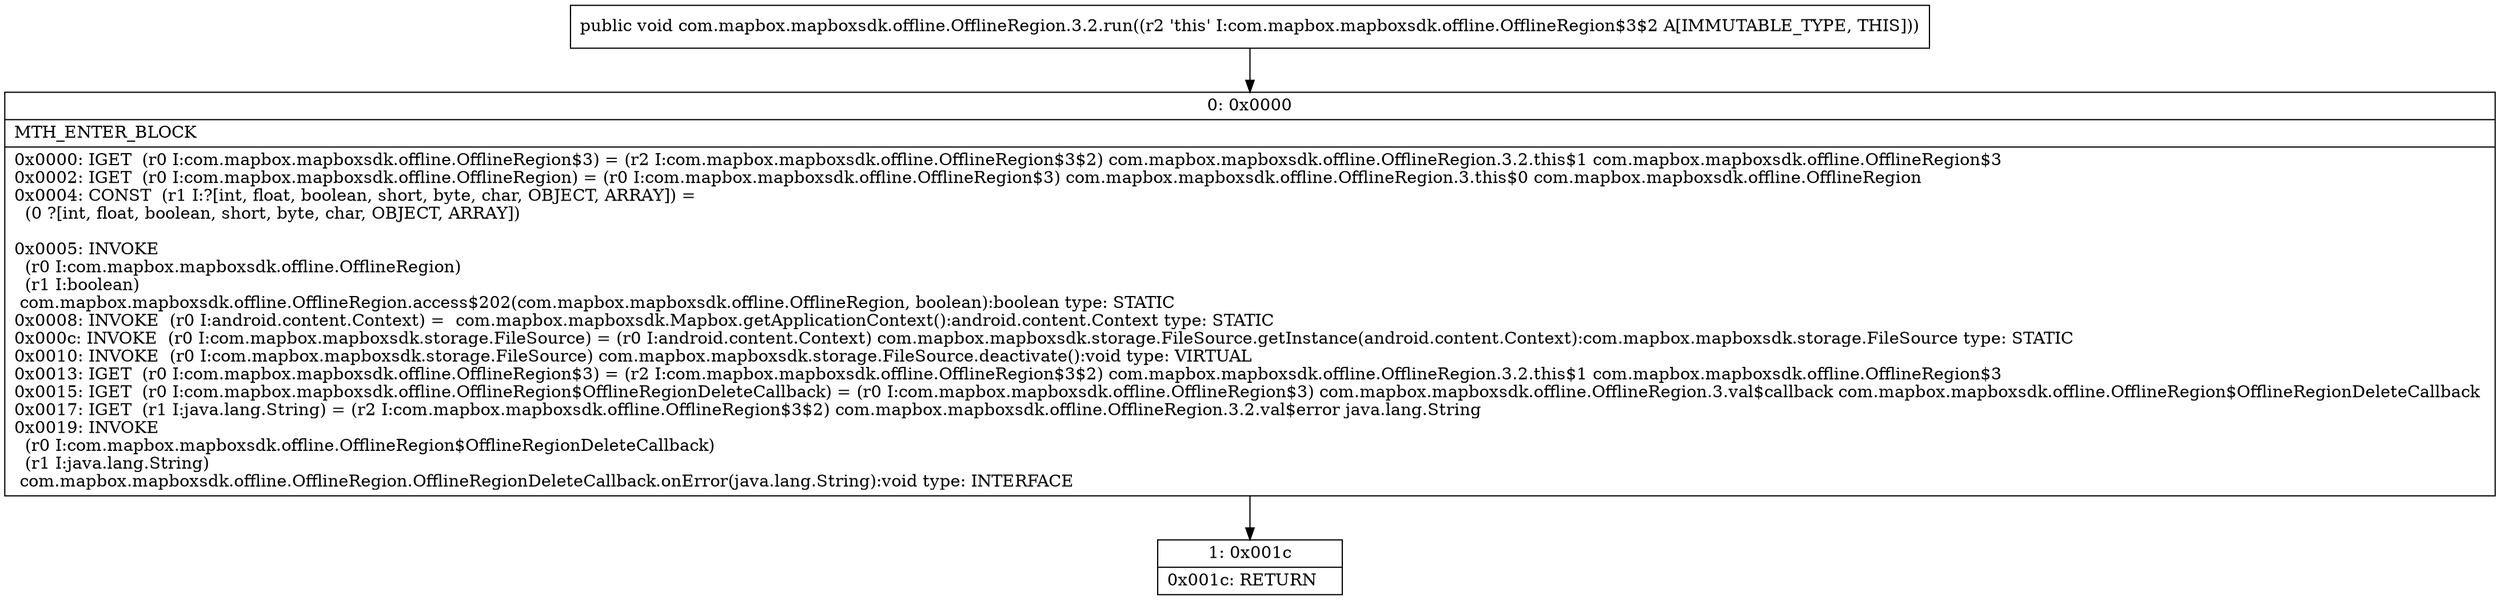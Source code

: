 digraph "CFG forcom.mapbox.mapboxsdk.offline.OfflineRegion.3.2.run()V" {
Node_0 [shape=record,label="{0\:\ 0x0000|MTH_ENTER_BLOCK\l|0x0000: IGET  (r0 I:com.mapbox.mapboxsdk.offline.OfflineRegion$3) = (r2 I:com.mapbox.mapboxsdk.offline.OfflineRegion$3$2) com.mapbox.mapboxsdk.offline.OfflineRegion.3.2.this$1 com.mapbox.mapboxsdk.offline.OfflineRegion$3 \l0x0002: IGET  (r0 I:com.mapbox.mapboxsdk.offline.OfflineRegion) = (r0 I:com.mapbox.mapboxsdk.offline.OfflineRegion$3) com.mapbox.mapboxsdk.offline.OfflineRegion.3.this$0 com.mapbox.mapboxsdk.offline.OfflineRegion \l0x0004: CONST  (r1 I:?[int, float, boolean, short, byte, char, OBJECT, ARRAY]) = \l  (0 ?[int, float, boolean, short, byte, char, OBJECT, ARRAY])\l \l0x0005: INVOKE  \l  (r0 I:com.mapbox.mapboxsdk.offline.OfflineRegion)\l  (r1 I:boolean)\l com.mapbox.mapboxsdk.offline.OfflineRegion.access$202(com.mapbox.mapboxsdk.offline.OfflineRegion, boolean):boolean type: STATIC \l0x0008: INVOKE  (r0 I:android.content.Context) =  com.mapbox.mapboxsdk.Mapbox.getApplicationContext():android.content.Context type: STATIC \l0x000c: INVOKE  (r0 I:com.mapbox.mapboxsdk.storage.FileSource) = (r0 I:android.content.Context) com.mapbox.mapboxsdk.storage.FileSource.getInstance(android.content.Context):com.mapbox.mapboxsdk.storage.FileSource type: STATIC \l0x0010: INVOKE  (r0 I:com.mapbox.mapboxsdk.storage.FileSource) com.mapbox.mapboxsdk.storage.FileSource.deactivate():void type: VIRTUAL \l0x0013: IGET  (r0 I:com.mapbox.mapboxsdk.offline.OfflineRegion$3) = (r2 I:com.mapbox.mapboxsdk.offline.OfflineRegion$3$2) com.mapbox.mapboxsdk.offline.OfflineRegion.3.2.this$1 com.mapbox.mapboxsdk.offline.OfflineRegion$3 \l0x0015: IGET  (r0 I:com.mapbox.mapboxsdk.offline.OfflineRegion$OfflineRegionDeleteCallback) = (r0 I:com.mapbox.mapboxsdk.offline.OfflineRegion$3) com.mapbox.mapboxsdk.offline.OfflineRegion.3.val$callback com.mapbox.mapboxsdk.offline.OfflineRegion$OfflineRegionDeleteCallback \l0x0017: IGET  (r1 I:java.lang.String) = (r2 I:com.mapbox.mapboxsdk.offline.OfflineRegion$3$2) com.mapbox.mapboxsdk.offline.OfflineRegion.3.2.val$error java.lang.String \l0x0019: INVOKE  \l  (r0 I:com.mapbox.mapboxsdk.offline.OfflineRegion$OfflineRegionDeleteCallback)\l  (r1 I:java.lang.String)\l com.mapbox.mapboxsdk.offline.OfflineRegion.OfflineRegionDeleteCallback.onError(java.lang.String):void type: INTERFACE \l}"];
Node_1 [shape=record,label="{1\:\ 0x001c|0x001c: RETURN   \l}"];
MethodNode[shape=record,label="{public void com.mapbox.mapboxsdk.offline.OfflineRegion.3.2.run((r2 'this' I:com.mapbox.mapboxsdk.offline.OfflineRegion$3$2 A[IMMUTABLE_TYPE, THIS])) }"];
MethodNode -> Node_0;
Node_0 -> Node_1;
}

